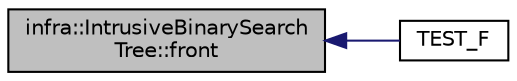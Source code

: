 digraph "infra::IntrusiveBinarySearchTree::front"
{
 // INTERACTIVE_SVG=YES
  edge [fontname="Helvetica",fontsize="10",labelfontname="Helvetica",labelfontsize="10"];
  node [fontname="Helvetica",fontsize="10",shape=record];
  rankdir="LR";
  Node55 [label="infra::IntrusiveBinarySearch\lTree::front",height=0.2,width=0.4,color="black", fillcolor="grey75", style="filled", fontcolor="black"];
  Node55 -> Node56 [dir="back",color="midnightblue",fontsize="10",style="solid",fontname="Helvetica"];
  Node56 [label="TEST_F",height=0.2,width=0.4,color="black", fillcolor="white", style="filled",URL="$d1/d0b/_test_intrusive_set_8cpp.html#a07a2bd36dbde825e43a971913d9172ab"];
}
